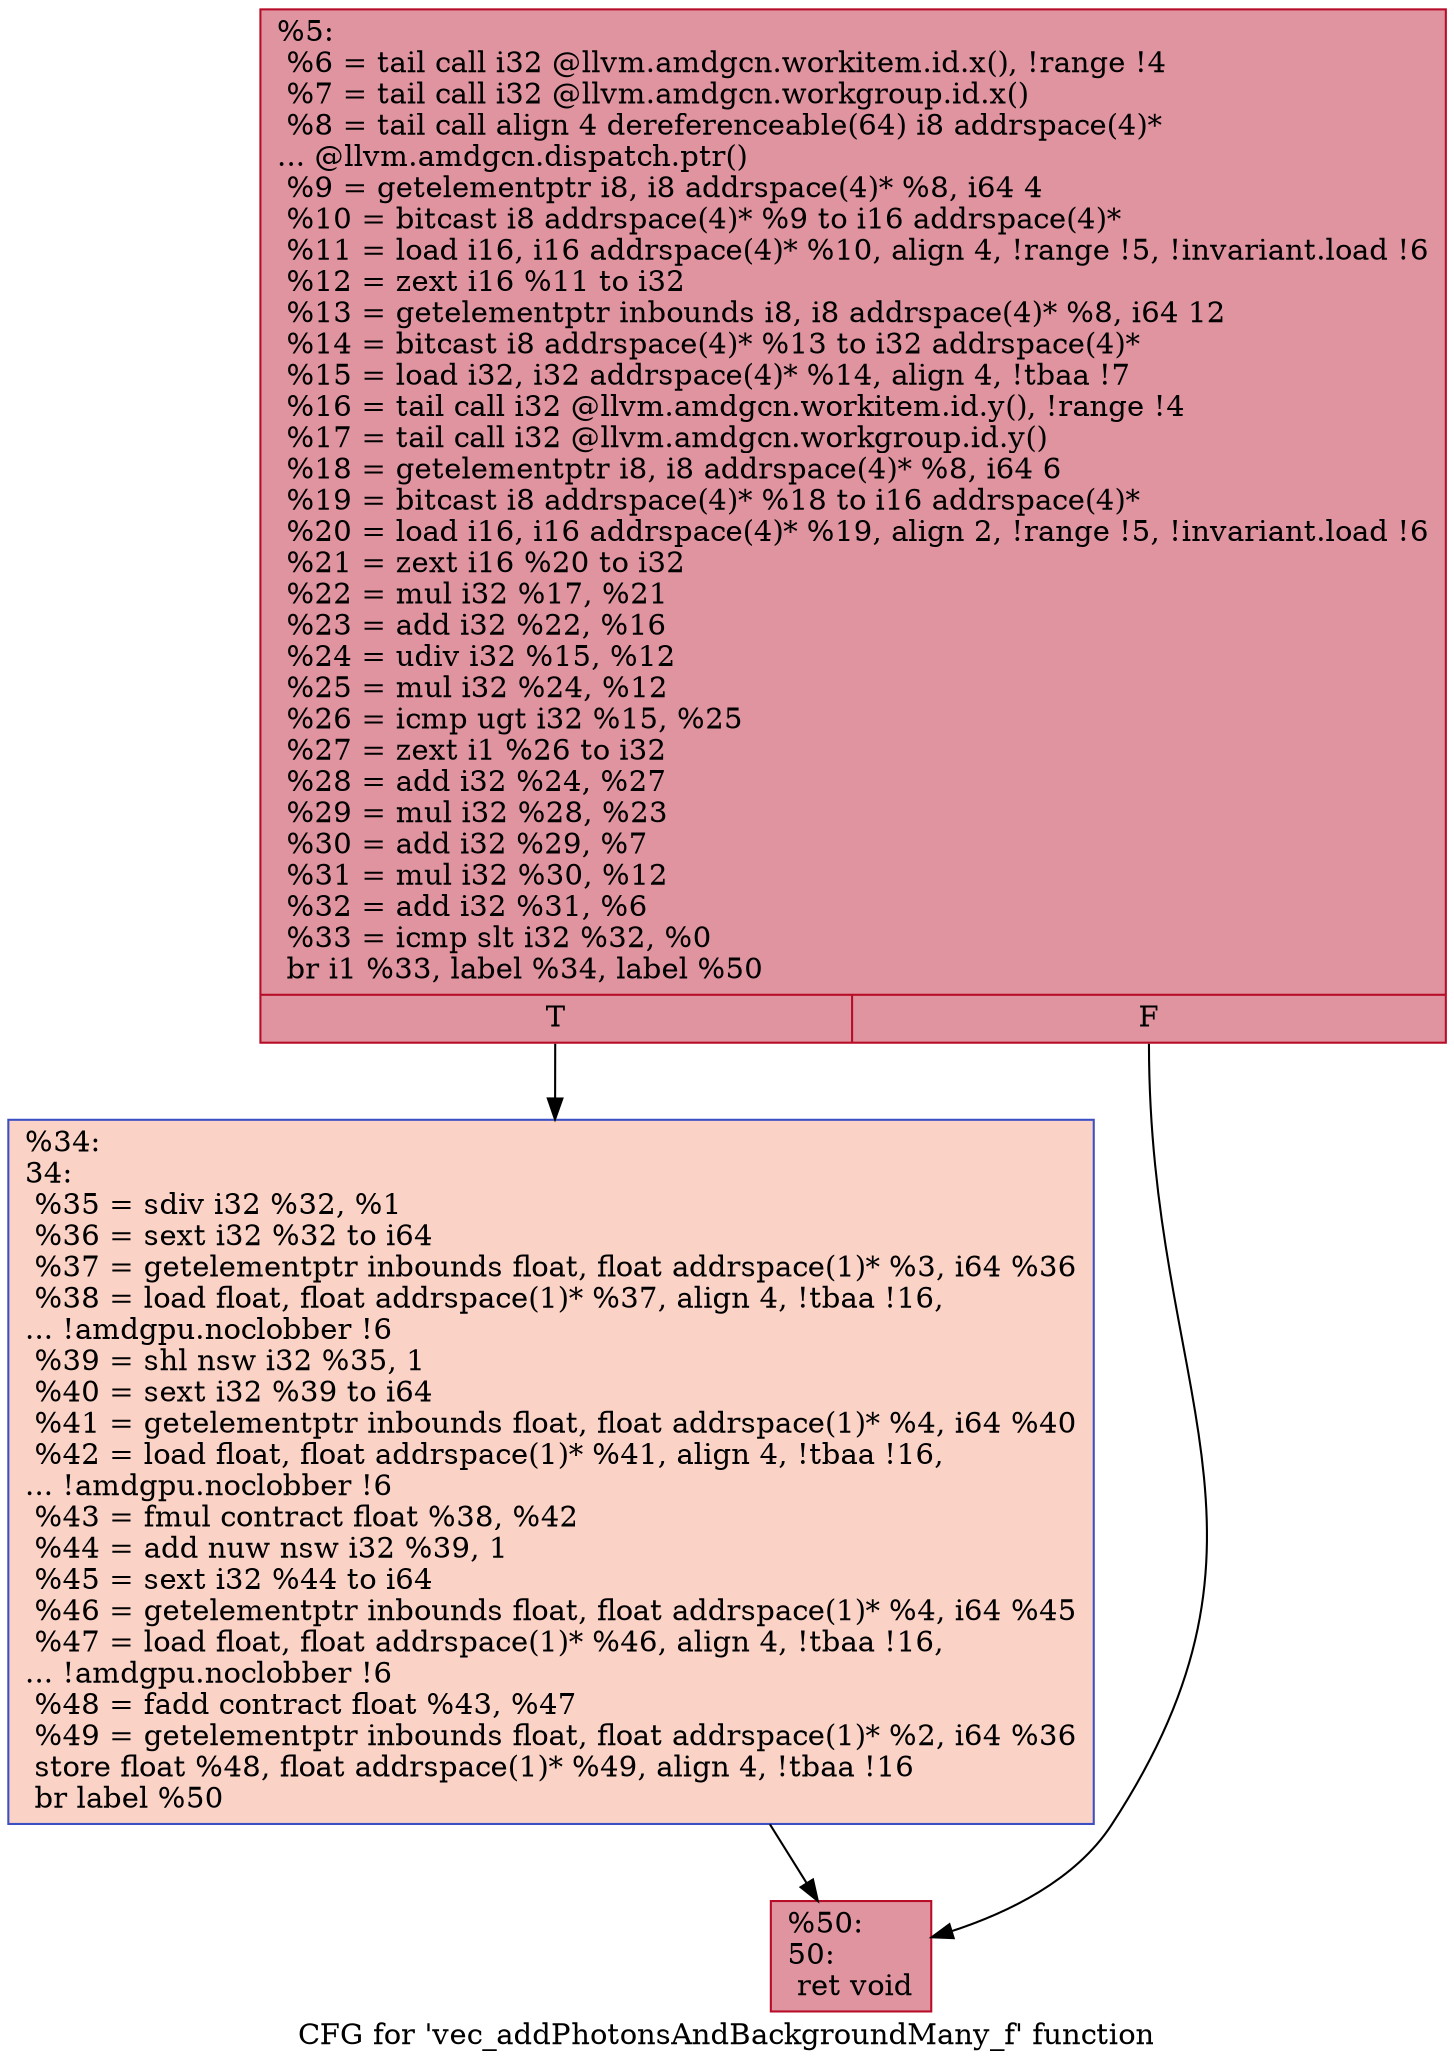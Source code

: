 digraph "CFG for 'vec_addPhotonsAndBackgroundMany_f' function" {
	label="CFG for 'vec_addPhotonsAndBackgroundMany_f' function";

	Node0x49608c0 [shape=record,color="#b70d28ff", style=filled, fillcolor="#b70d2870",label="{%5:\l  %6 = tail call i32 @llvm.amdgcn.workitem.id.x(), !range !4\l  %7 = tail call i32 @llvm.amdgcn.workgroup.id.x()\l  %8 = tail call align 4 dereferenceable(64) i8 addrspace(4)*\l... @llvm.amdgcn.dispatch.ptr()\l  %9 = getelementptr i8, i8 addrspace(4)* %8, i64 4\l  %10 = bitcast i8 addrspace(4)* %9 to i16 addrspace(4)*\l  %11 = load i16, i16 addrspace(4)* %10, align 4, !range !5, !invariant.load !6\l  %12 = zext i16 %11 to i32\l  %13 = getelementptr inbounds i8, i8 addrspace(4)* %8, i64 12\l  %14 = bitcast i8 addrspace(4)* %13 to i32 addrspace(4)*\l  %15 = load i32, i32 addrspace(4)* %14, align 4, !tbaa !7\l  %16 = tail call i32 @llvm.amdgcn.workitem.id.y(), !range !4\l  %17 = tail call i32 @llvm.amdgcn.workgroup.id.y()\l  %18 = getelementptr i8, i8 addrspace(4)* %8, i64 6\l  %19 = bitcast i8 addrspace(4)* %18 to i16 addrspace(4)*\l  %20 = load i16, i16 addrspace(4)* %19, align 2, !range !5, !invariant.load !6\l  %21 = zext i16 %20 to i32\l  %22 = mul i32 %17, %21\l  %23 = add i32 %22, %16\l  %24 = udiv i32 %15, %12\l  %25 = mul i32 %24, %12\l  %26 = icmp ugt i32 %15, %25\l  %27 = zext i1 %26 to i32\l  %28 = add i32 %24, %27\l  %29 = mul i32 %28, %23\l  %30 = add i32 %29, %7\l  %31 = mul i32 %30, %12\l  %32 = add i32 %31, %6\l  %33 = icmp slt i32 %32, %0\l  br i1 %33, label %34, label %50\l|{<s0>T|<s1>F}}"];
	Node0x49608c0:s0 -> Node0x4963190;
	Node0x49608c0:s1 -> Node0x4964ab0;
	Node0x4963190 [shape=record,color="#3d50c3ff", style=filled, fillcolor="#f59c7d70",label="{%34:\l34:                                               \l  %35 = sdiv i32 %32, %1\l  %36 = sext i32 %32 to i64\l  %37 = getelementptr inbounds float, float addrspace(1)* %3, i64 %36\l  %38 = load float, float addrspace(1)* %37, align 4, !tbaa !16,\l... !amdgpu.noclobber !6\l  %39 = shl nsw i32 %35, 1\l  %40 = sext i32 %39 to i64\l  %41 = getelementptr inbounds float, float addrspace(1)* %4, i64 %40\l  %42 = load float, float addrspace(1)* %41, align 4, !tbaa !16,\l... !amdgpu.noclobber !6\l  %43 = fmul contract float %38, %42\l  %44 = add nuw nsw i32 %39, 1\l  %45 = sext i32 %44 to i64\l  %46 = getelementptr inbounds float, float addrspace(1)* %4, i64 %45\l  %47 = load float, float addrspace(1)* %46, align 4, !tbaa !16,\l... !amdgpu.noclobber !6\l  %48 = fadd contract float %43, %47\l  %49 = getelementptr inbounds float, float addrspace(1)* %2, i64 %36\l  store float %48, float addrspace(1)* %49, align 4, !tbaa !16\l  br label %50\l}"];
	Node0x4963190 -> Node0x4964ab0;
	Node0x4964ab0 [shape=record,color="#b70d28ff", style=filled, fillcolor="#b70d2870",label="{%50:\l50:                                               \l  ret void\l}"];
}
